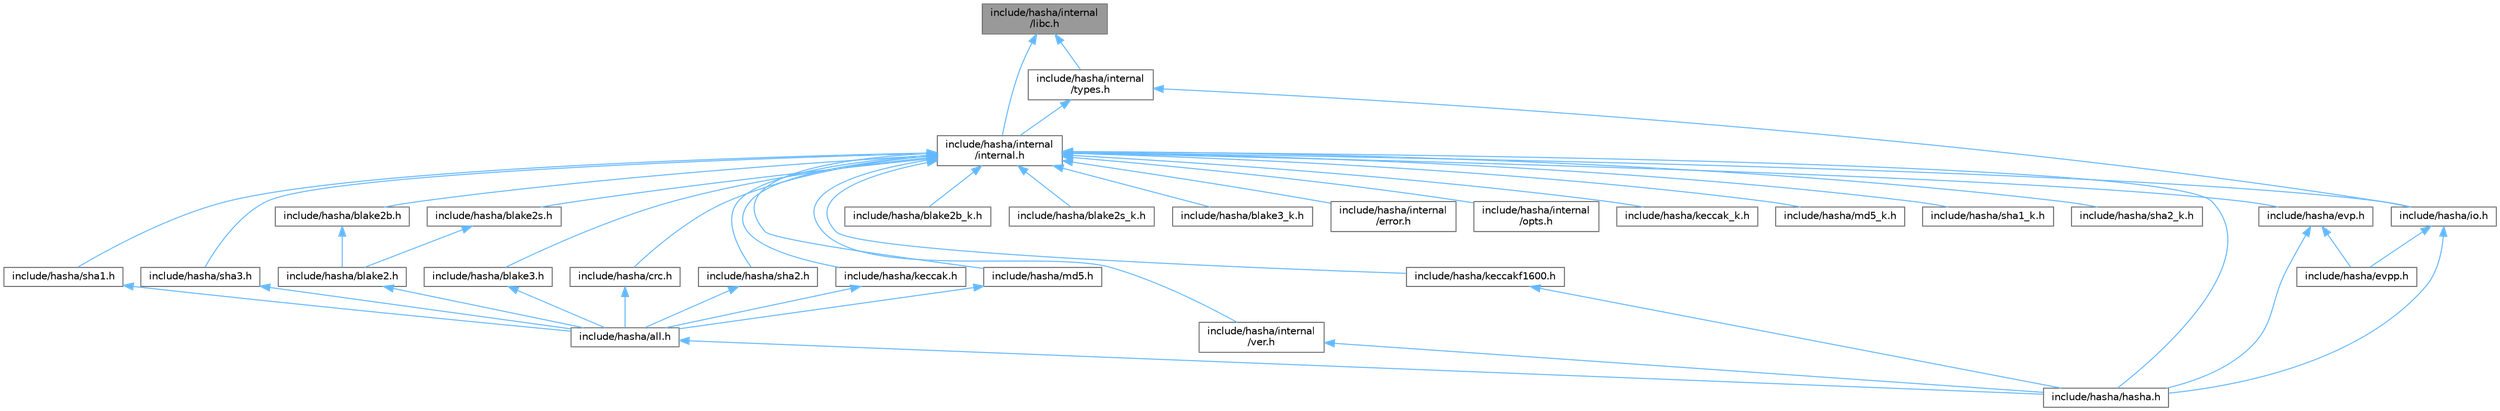 digraph "include/hasha/internal/libc.h"
{
 // LATEX_PDF_SIZE
  bgcolor="transparent";
  edge [fontname=Helvetica,fontsize=10,labelfontname=Helvetica,labelfontsize=10];
  node [fontname=Helvetica,fontsize=10,shape=box,height=0.2,width=0.4];
  Node1 [id="Node000001",label="include/hasha/internal\l/libc.h",height=0.2,width=0.4,color="gray40", fillcolor="grey60", style="filled", fontcolor="black",tooltip=" "];
  Node1 -> Node2 [id="edge1_Node000001_Node000002",dir="back",color="steelblue1",style="solid",tooltip=" "];
  Node2 [id="Node000002",label="include/hasha/internal\l/internal.h",height=0.2,width=0.4,color="grey40", fillcolor="white", style="filled",URL="$db/dde/internal_8h.html",tooltip=" "];
  Node2 -> Node3 [id="edge2_Node000002_Node000003",dir="back",color="steelblue1",style="solid",tooltip=" "];
  Node3 [id="Node000003",label="include/hasha/blake2b.h",height=0.2,width=0.4,color="grey40", fillcolor="white", style="filled",URL="$d2/d28/blake2b_8h.html",tooltip="Header file for the BLAKE2b hashing algorithm."];
  Node3 -> Node4 [id="edge3_Node000003_Node000004",dir="back",color="steelblue1",style="solid",tooltip=" "];
  Node4 [id="Node000004",label="include/hasha/blake2.h",height=0.2,width=0.4,color="grey40", fillcolor="white", style="filled",URL="$dd/d41/blake2_8h.html",tooltip=" "];
  Node4 -> Node5 [id="edge4_Node000004_Node000005",dir="back",color="steelblue1",style="solid",tooltip=" "];
  Node5 [id="Node000005",label="include/hasha/all.h",height=0.2,width=0.4,color="grey40", fillcolor="white", style="filled",URL="$da/d0d/all_8h.html",tooltip=" "];
  Node5 -> Node6 [id="edge5_Node000005_Node000006",dir="back",color="steelblue1",style="solid",tooltip=" "];
  Node6 [id="Node000006",label="include/hasha/hasha.h",height=0.2,width=0.4,color="grey40", fillcolor="white", style="filled",URL="$d3/df9/hasha_8h.html",tooltip=" "];
  Node2 -> Node7 [id="edge6_Node000002_Node000007",dir="back",color="steelblue1",style="solid",tooltip=" "];
  Node7 [id="Node000007",label="include/hasha/blake2b_k.h",height=0.2,width=0.4,color="grey40", fillcolor="white", style="filled",URL="$d0/dff/blake2b__k_8h.html",tooltip="Blake2B Constants for Hash Computation."];
  Node2 -> Node8 [id="edge7_Node000002_Node000008",dir="back",color="steelblue1",style="solid",tooltip=" "];
  Node8 [id="Node000008",label="include/hasha/blake2s.h",height=0.2,width=0.4,color="grey40", fillcolor="white", style="filled",URL="$df/dfa/blake2s_8h.html",tooltip="Header file for the BLAKE2s hashing algorithm."];
  Node8 -> Node4 [id="edge8_Node000008_Node000004",dir="back",color="steelblue1",style="solid",tooltip=" "];
  Node2 -> Node9 [id="edge9_Node000002_Node000009",dir="back",color="steelblue1",style="solid",tooltip=" "];
  Node9 [id="Node000009",label="include/hasha/blake2s_k.h",height=0.2,width=0.4,color="grey40", fillcolor="white", style="filled",URL="$d7/d6e/blake2s__k_8h.html",tooltip="Blake2S Constants for Hash Computation."];
  Node2 -> Node10 [id="edge10_Node000002_Node000010",dir="back",color="steelblue1",style="solid",tooltip=" "];
  Node10 [id="Node000010",label="include/hasha/blake3.h",height=0.2,width=0.4,color="grey40", fillcolor="white", style="filled",URL="$d0/d8f/blake3_8h.html",tooltip="Header file for the BLAKE3 hashing algorithm."];
  Node10 -> Node5 [id="edge11_Node000010_Node000005",dir="back",color="steelblue1",style="solid",tooltip=" "];
  Node2 -> Node11 [id="edge12_Node000002_Node000011",dir="back",color="steelblue1",style="solid",tooltip=" "];
  Node11 [id="Node000011",label="include/hasha/blake3_k.h",height=0.2,width=0.4,color="grey40", fillcolor="white", style="filled",URL="$db/d6a/blake3__k_8h.html",tooltip="Blake3 Constants for Hash Computation."];
  Node2 -> Node12 [id="edge13_Node000002_Node000012",dir="back",color="steelblue1",style="solid",tooltip=" "];
  Node12 [id="Node000012",label="include/hasha/crc.h",height=0.2,width=0.4,color="grey40", fillcolor="white", style="filled",URL="$dc/de6/crc_8h.html",tooltip="Header file for CRC32 checksum calculation."];
  Node12 -> Node5 [id="edge14_Node000012_Node000005",dir="back",color="steelblue1",style="solid",tooltip=" "];
  Node2 -> Node13 [id="edge15_Node000002_Node000013",dir="back",color="steelblue1",style="solid",tooltip=" "];
  Node13 [id="Node000013",label="include/hasha/evp.h",height=0.2,width=0.4,color="grey40", fillcolor="white", style="filled",URL="$d5/d67/evp_8h.html",tooltip="Header file for the EVP Hasher abstraction."];
  Node13 -> Node14 [id="edge16_Node000013_Node000014",dir="back",color="steelblue1",style="solid",tooltip=" "];
  Node14 [id="Node000014",label="include/hasha/evpp.h",height=0.2,width=0.4,color="grey40", fillcolor="white", style="filled",URL="$dc/d53/evpp_8h.html",tooltip=" "];
  Node13 -> Node6 [id="edge17_Node000013_Node000006",dir="back",color="steelblue1",style="solid",tooltip=" "];
  Node2 -> Node6 [id="edge18_Node000002_Node000006",dir="back",color="steelblue1",style="solid",tooltip=" "];
  Node2 -> Node15 [id="edge19_Node000002_Node000015",dir="back",color="steelblue1",style="solid",tooltip=" "];
  Node15 [id="Node000015",label="include/hasha/internal\l/error.h",height=0.2,width=0.4,color="grey40", fillcolor="white", style="filled",URL="$da/d41/error_8h.html",tooltip=" "];
  Node2 -> Node16 [id="edge20_Node000002_Node000016",dir="back",color="steelblue1",style="solid",tooltip=" "];
  Node16 [id="Node000016",label="include/hasha/internal\l/opts.h",height=0.2,width=0.4,color="grey40", fillcolor="white", style="filled",URL="$d8/d68/opts_8h.html",tooltip=" "];
  Node2 -> Node17 [id="edge21_Node000002_Node000017",dir="back",color="steelblue1",style="solid",tooltip=" "];
  Node17 [id="Node000017",label="include/hasha/internal\l/ver.h",height=0.2,width=0.4,color="grey40", fillcolor="white", style="filled",URL="$d9/d2e/ver_8h.html",tooltip=" "];
  Node17 -> Node6 [id="edge22_Node000017_Node000006",dir="back",color="steelblue1",style="solid",tooltip=" "];
  Node2 -> Node18 [id="edge23_Node000002_Node000018",dir="back",color="steelblue1",style="solid",tooltip=" "];
  Node18 [id="Node000018",label="include/hasha/io.h",height=0.2,width=0.4,color="grey40", fillcolor="white", style="filled",URL="$dc/dac/io_8h.html",tooltip="Header file for I/O operations related to hashing."];
  Node18 -> Node14 [id="edge24_Node000018_Node000014",dir="back",color="steelblue1",style="solid",tooltip=" "];
  Node18 -> Node6 [id="edge25_Node000018_Node000006",dir="back",color="steelblue1",style="solid",tooltip=" "];
  Node2 -> Node19 [id="edge26_Node000002_Node000019",dir="back",color="steelblue1",style="solid",tooltip=" "];
  Node19 [id="Node000019",label="include/hasha/keccak.h",height=0.2,width=0.4,color="grey40", fillcolor="white", style="filled",URL="$d6/dd8/keccak_8h.html",tooltip="Header file for Keccak-based hash functions."];
  Node19 -> Node5 [id="edge27_Node000019_Node000005",dir="back",color="steelblue1",style="solid",tooltip=" "];
  Node2 -> Node20 [id="edge28_Node000002_Node000020",dir="back",color="steelblue1",style="solid",tooltip=" "];
  Node20 [id="Node000020",label="include/hasha/keccak_k.h",height=0.2,width=0.4,color="grey40", fillcolor="white", style="filled",URL="$dd/d02/keccak__k_8h.html",tooltip="Keccak Constants for Hash Computation."];
  Node2 -> Node21 [id="edge29_Node000002_Node000021",dir="back",color="steelblue1",style="solid",tooltip=" "];
  Node21 [id="Node000021",label="include/hasha/keccakf1600.h",height=0.2,width=0.4,color="grey40", fillcolor="white", style="filled",URL="$d8/d46/keccakf1600_8h.html",tooltip=" "];
  Node21 -> Node6 [id="edge30_Node000021_Node000006",dir="back",color="steelblue1",style="solid",tooltip=" "];
  Node2 -> Node22 [id="edge31_Node000002_Node000022",dir="back",color="steelblue1",style="solid",tooltip=" "];
  Node22 [id="Node000022",label="include/hasha/md5.h",height=0.2,width=0.4,color="grey40", fillcolor="white", style="filled",URL="$da/db0/md5_8h.html",tooltip="Header file for the MD5 cryptographic hash function."];
  Node22 -> Node5 [id="edge32_Node000022_Node000005",dir="back",color="steelblue1",style="solid",tooltip=" "];
  Node2 -> Node23 [id="edge33_Node000002_Node000023",dir="back",color="steelblue1",style="solid",tooltip=" "];
  Node23 [id="Node000023",label="include/hasha/md5_k.h",height=0.2,width=0.4,color="grey40", fillcolor="white", style="filled",URL="$d3/d38/md5__k_8h.html",tooltip="MD5 Constants for Hash Computation."];
  Node2 -> Node24 [id="edge34_Node000002_Node000024",dir="back",color="steelblue1",style="solid",tooltip=" "];
  Node24 [id="Node000024",label="include/hasha/sha1.h",height=0.2,width=0.4,color="grey40", fillcolor="white", style="filled",URL="$db/db5/sha1_8h.html",tooltip="Header file for the SHA-1 cryptographic hash algorithm."];
  Node24 -> Node5 [id="edge35_Node000024_Node000005",dir="back",color="steelblue1",style="solid",tooltip=" "];
  Node2 -> Node25 [id="edge36_Node000002_Node000025",dir="back",color="steelblue1",style="solid",tooltip=" "];
  Node25 [id="Node000025",label="include/hasha/sha1_k.h",height=0.2,width=0.4,color="grey40", fillcolor="white", style="filled",URL="$d4/d5f/sha1__k_8h.html",tooltip="SHA-1 Constants for Hash Computation."];
  Node2 -> Node26 [id="edge37_Node000002_Node000026",dir="back",color="steelblue1",style="solid",tooltip=" "];
  Node26 [id="Node000026",label="include/hasha/sha2.h",height=0.2,width=0.4,color="grey40", fillcolor="white", style="filled",URL="$db/d4d/sha2_8h.html",tooltip="Header file for SHA-2 cryptographic hash functions."];
  Node26 -> Node5 [id="edge38_Node000026_Node000005",dir="back",color="steelblue1",style="solid",tooltip=" "];
  Node2 -> Node27 [id="edge39_Node000002_Node000027",dir="back",color="steelblue1",style="solid",tooltip=" "];
  Node27 [id="Node000027",label="include/hasha/sha2_k.h",height=0.2,width=0.4,color="grey40", fillcolor="white", style="filled",URL="$d7/d9c/sha2__k_8h.html",tooltip="SHA-2 Constants for Hash Computation."];
  Node2 -> Node28 [id="edge40_Node000002_Node000028",dir="back",color="steelblue1",style="solid",tooltip=" "];
  Node28 [id="Node000028",label="include/hasha/sha3.h",height=0.2,width=0.4,color="grey40", fillcolor="white", style="filled",URL="$d7/dda/sha3_8h.html",tooltip="Header file for SHA3 cryptographic hash functions."];
  Node28 -> Node5 [id="edge41_Node000028_Node000005",dir="back",color="steelblue1",style="solid",tooltip=" "];
  Node1 -> Node29 [id="edge42_Node000001_Node000029",dir="back",color="steelblue1",style="solid",tooltip=" "];
  Node29 [id="Node000029",label="include/hasha/internal\l/types.h",height=0.2,width=0.4,color="grey40", fillcolor="white", style="filled",URL="$d9/d49/types_8h.html",tooltip=" "];
  Node29 -> Node2 [id="edge43_Node000029_Node000002",dir="back",color="steelblue1",style="solid",tooltip=" "];
  Node29 -> Node18 [id="edge44_Node000029_Node000018",dir="back",color="steelblue1",style="solid",tooltip=" "];
}
